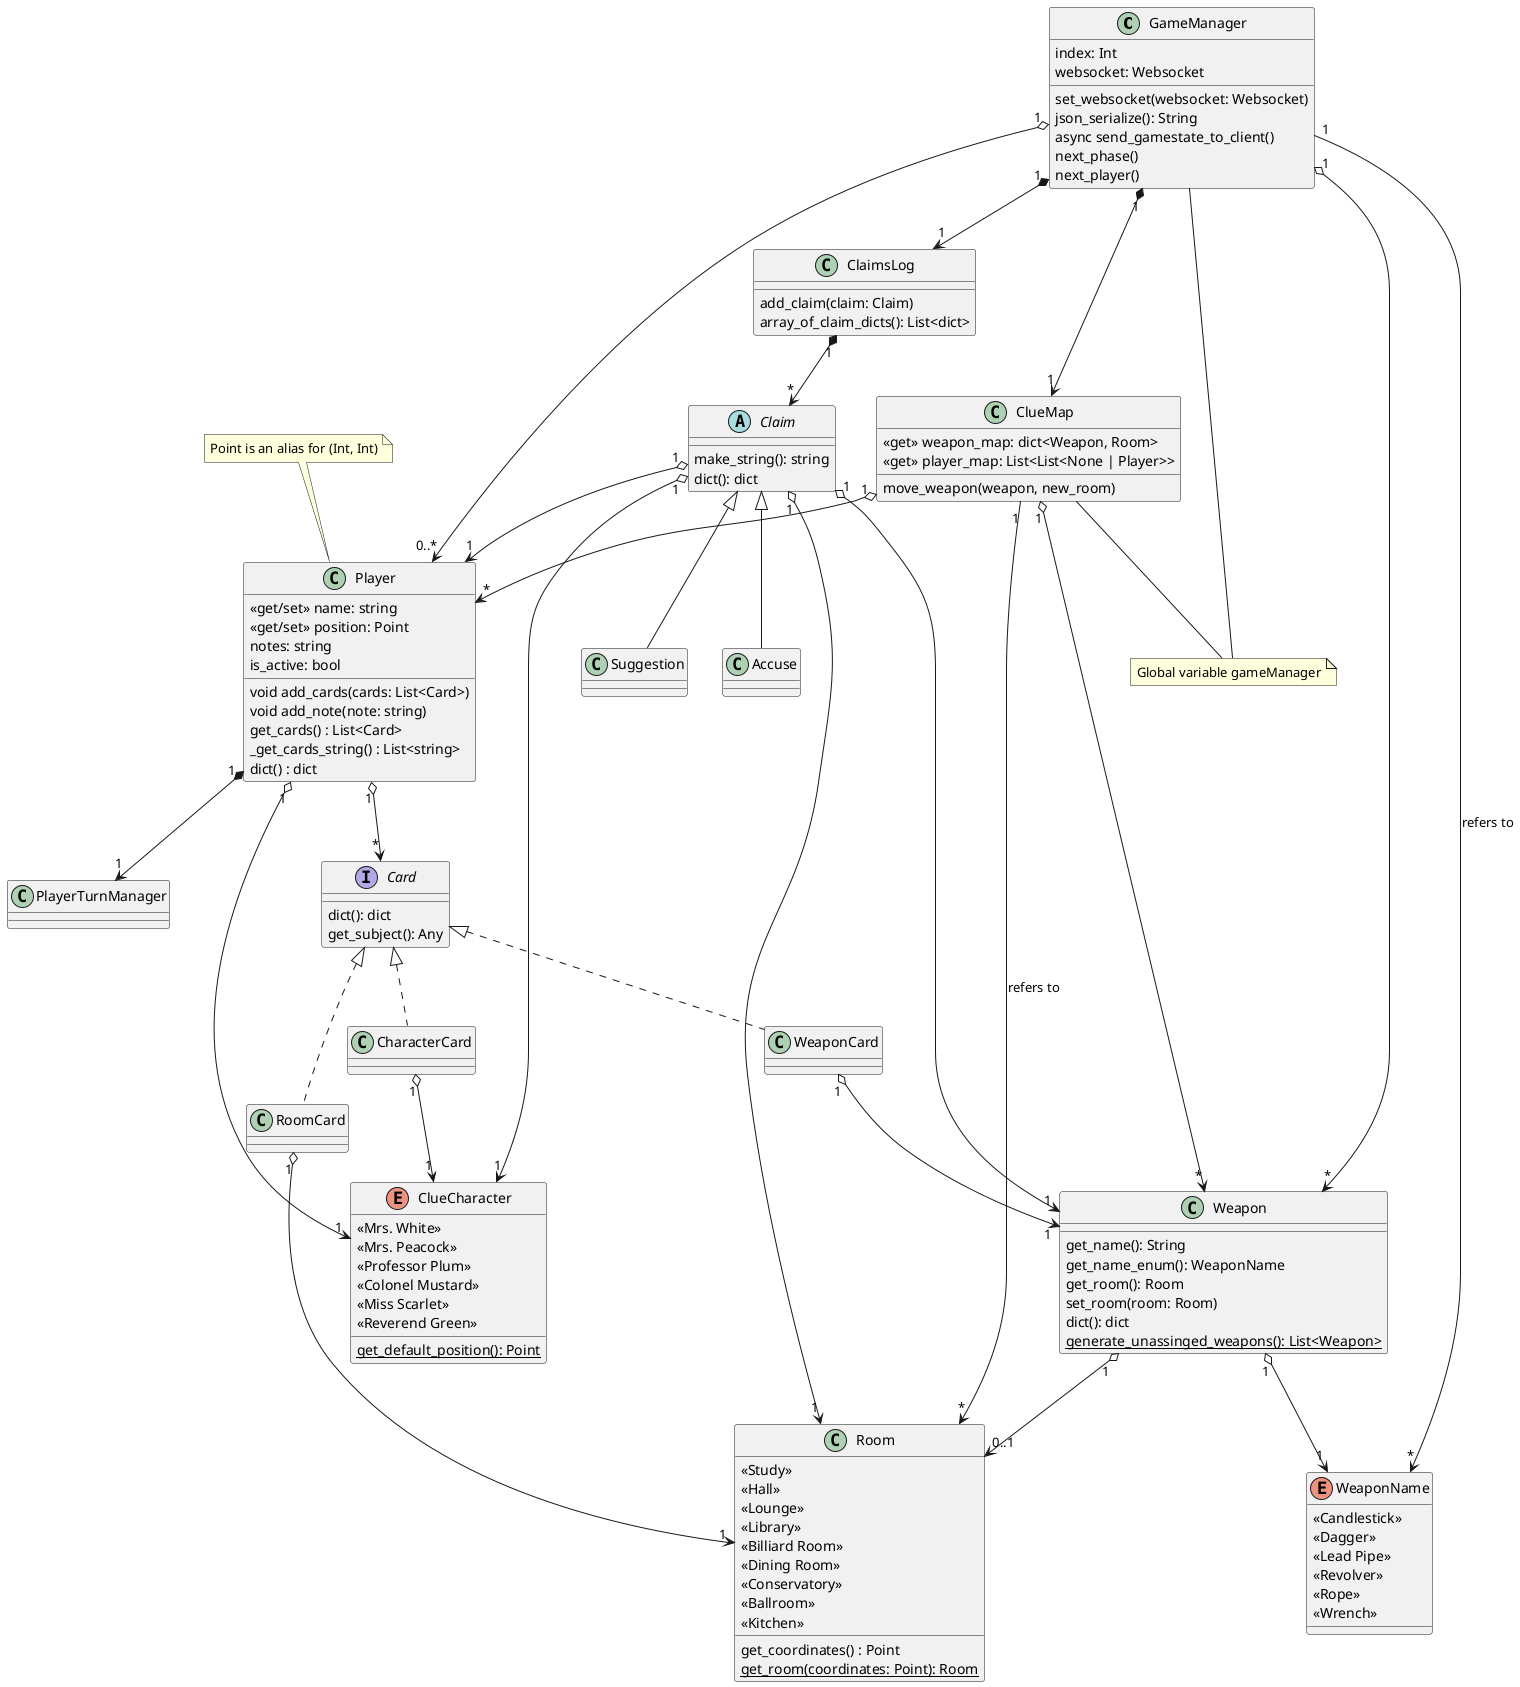 @startuml
'https://plantuml.com/class-diagram

class GameManager {
    index: Int
    websocket: Websocket
    set_websocket(websocket: Websocket)
    json_serialize(): String
    async send_gamestate_to_client()
    next_phase()
    next_player()
}

GameManager "1" o--> "0..*" Player
GameManager "1" o--> "*" Weapon
GameManager "1" --> "*" WeaponName: refers to
GameManager "1" *--> "1" ClaimsLog
GameManager "1" *--> "1" ClueMap

note "Point is an alias for (Int, Int)" as n
note "Global variable gameManager" as g

GameManager -- g

class Player {
    <<get/set>> name: string
    <<get/set>> position: Point
    notes: string
    is_active: bool
    void add_cards(cards: List<Card>)
    void add_note(note: string)
    get_cards() : List<Card>
    _get_cards_string() : List<string>
    dict() : dict
}

Player "1" o--> "1" ClueCharacter
Player "1" o--> "*" Card
Player "1" *--> "1" PlayerTurnManager
n .. Player

enum ClueCharacter {
    <<Mrs. White>>
    <<Mrs. Peacock>>
    <<Professor Plum>>
    <<Colonel Mustard>>
    <<Miss Scarlet>>
    <<Reverend Green>>
    {static} get_default_position(): Point
}

class Weapon {
    get_name(): String
    get_name_enum(): WeaponName
    get_room(): Room
    set_room(room: Room)
    dict(): dict
    {static} generate_unassinged_weapons(): List<Weapon>
}

Weapon "1" o--> "1" WeaponName
Weapon "1" o--> "0..1" Room

enum WeaponName {
    <<Candlestick>>
    <<Dagger>>
    <<Lead Pipe>>
    <<Revolver>>
    <<Rope>>
    <<Wrench>>
}

class ClaimsLog {
    add_claim(claim: Claim)
    array_of_claim_dicts(): List<dict>
}

ClaimsLog "1" *--> "*" Claim

abstract class Claim {
    make_string(): string
    dict(): dict
}

Claim "1" o--> "1" ClueCharacter
Claim "1" o--> "1" Weapon
Claim "1" o--> "1" Room
Claim "1" o--> "1" Player

class Suggestion extends Claim
class Accuse extends Claim

interface Card {
    dict(): dict
    get_subject(): Any
}

class CharacterCard implements Card
class WeaponCard implements Card
class RoomCard implements Card

CharacterCard "1" o--> "1" ClueCharacter
RoomCard "1" o--> "1" Room
WeaponCard "1" o--> "1" Weapon

class ClueMap {
    <<get>> weapon_map: dict<Weapon, Room>
    <<get>> player_map: List<List<None | Player>>
    move_weapon(weapon, new_room)
}

ClueMap "1" o--> "*" Weapon
ClueMap "1" o--> "*" Player
ClueMap "1" --> "*" Room: refers to
ClueMap -- g

class Room {
    <<Study>>
    <<Hall>>
    <<Lounge>>
    <<Library>>
    <<Billiard Room>>
    <<Dining Room>>
    <<Conservatory>>
    <<Ballroom>>
    <<Kitchen>>
    get_coordinates() : Point
    {static} get_room(coordinates: Point): Room
}

@enduml